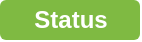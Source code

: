 <mxfile version="14.6.13" type="device"><diagram id="C_8X3LcsD0d-StEPAWEj" name="Seite-1"><mxGraphModel dx="1086" dy="2135" grid="1" gridSize="10" guides="1" tooltips="1" connect="1" arrows="1" fold="1" page="1" pageScale="1" pageWidth="827" pageHeight="1169" math="0" shadow="0"><root><mxCell id="0"/><mxCell id="1" parent="0"/><mxCell id="OLWu-9tMxA4ZMUnbv4aI-1" value="Status" style="dashed=0;html=1;rounded=1;fontSize=12;align=center;fontStyle=1;strokeWidth=2;fontColor=#ffffff;fillColor=#7FBA42;strokeColor=none;" vertex="1" parent="1"><mxGeometry x="40" y="-1120" width="70" height="20" as="geometry"/></mxCell></root></mxGraphModel></diagram></mxfile>